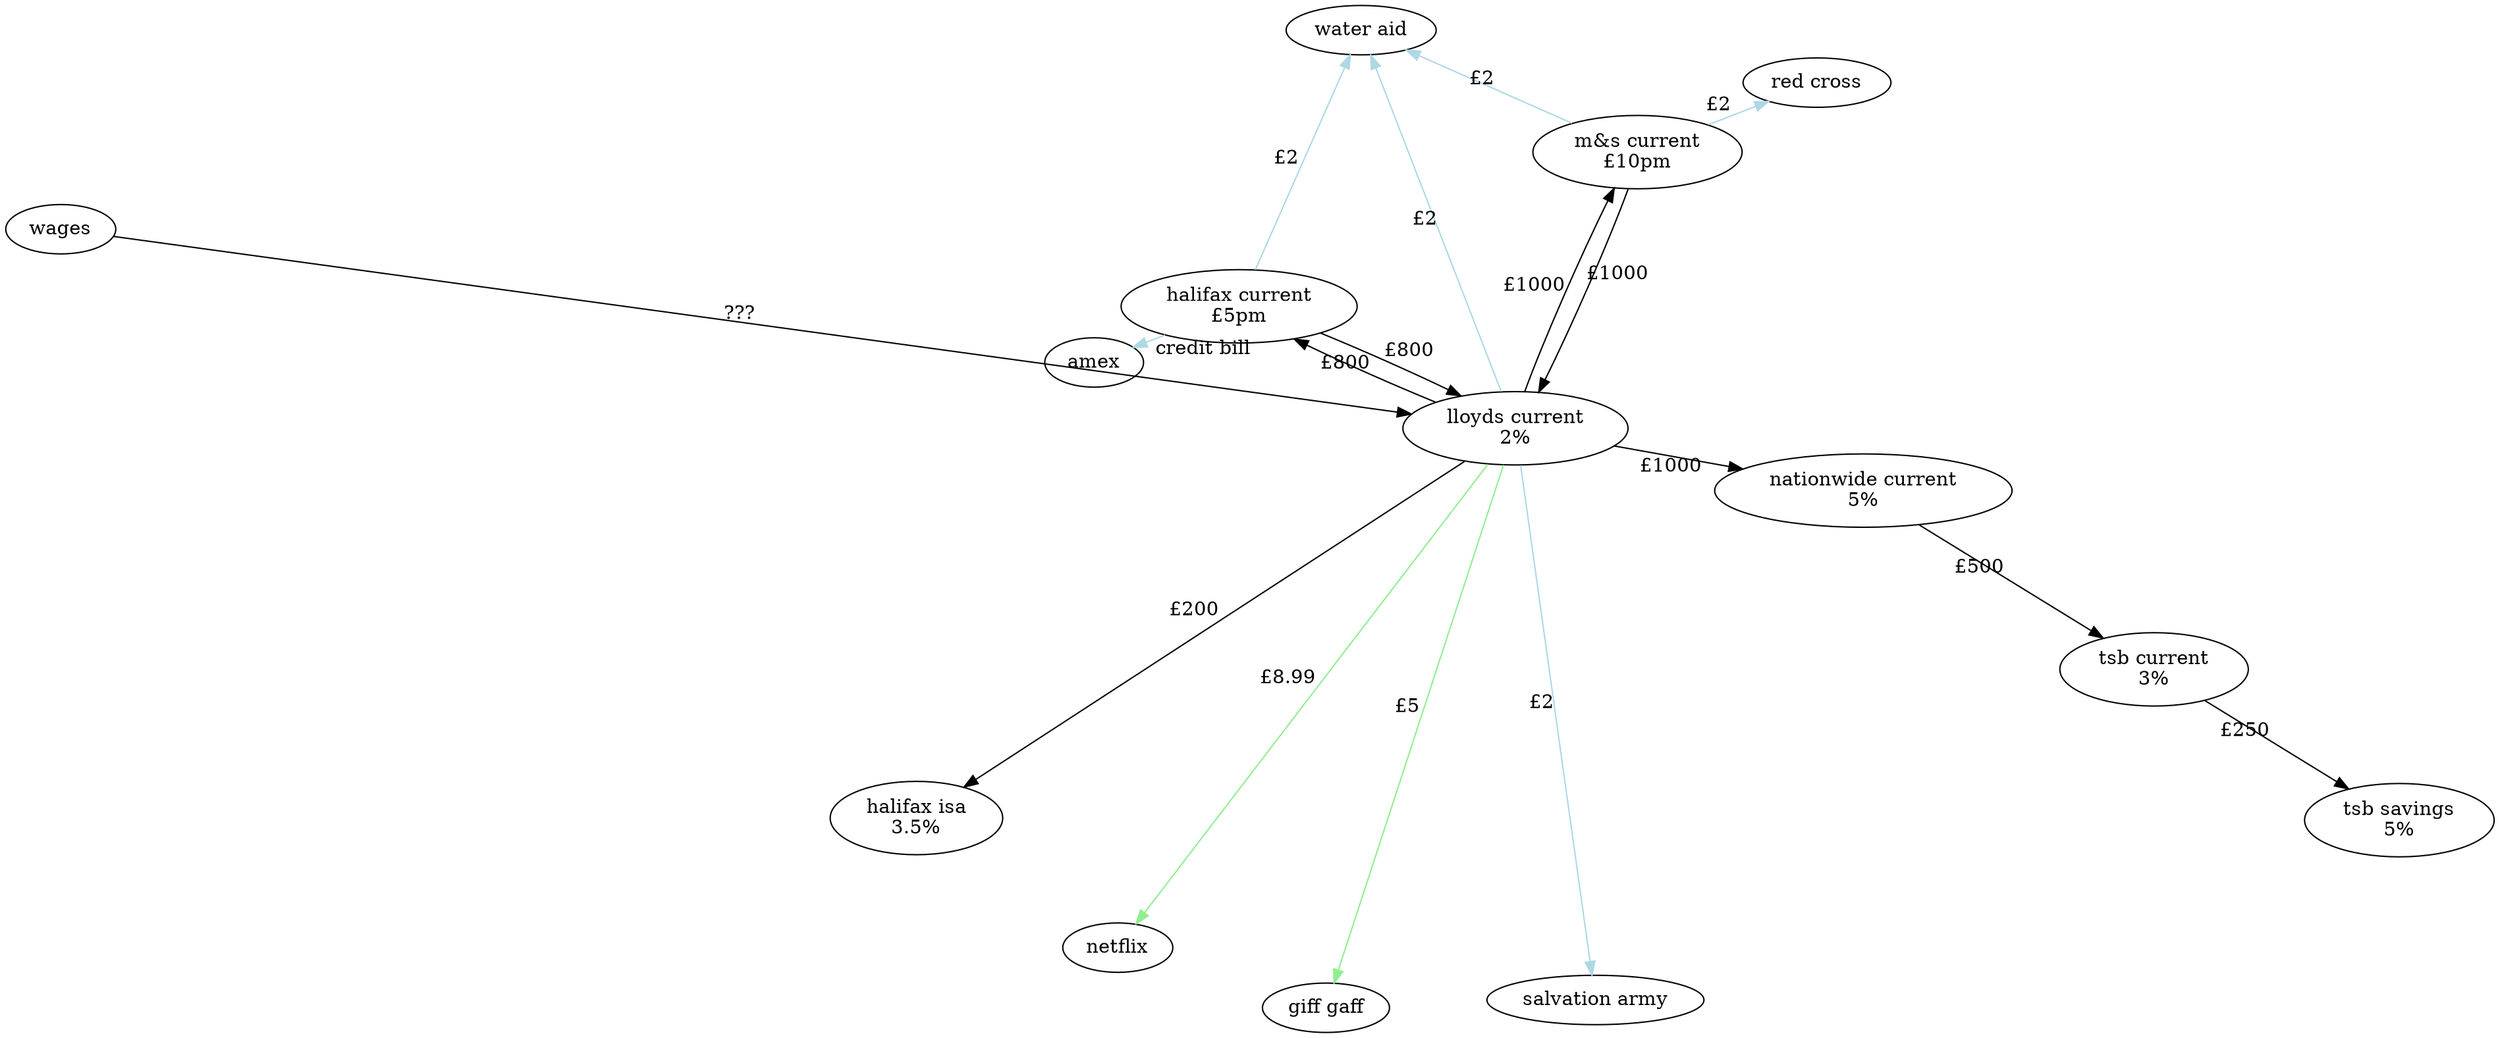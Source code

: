 digraph "bank-flow" {
  layout = circo

  wages [width="1"];
  lloydsCurrent [label="lloyds current\n2%"];
  tsbCurrent [label="tsb current\n3%"];
  tsbSavings [label="tsb savings\n5%"];
  halifaxCurrent [label="halifax current\n£5pm"];
  halifaxIsa [label="halifax isa\n3.5%"];
  netflix;
  giffGaff [label="giff gaff"];
  mAndS [label="m&s current\n£10pm"];
  salvationArmy [label="salvation army"];
  waterAid [label="water aid"];
  amex;
  redCross [label="red cross"];
  nationwideCurrent [label="nationwide current\n5%"];

  mAndS -> waterAid [color="lightblue", label="£2"];
  mAndS -> redCross [color="lightblue", label="£2"];
  wages -> lloydsCurrent [label="???"];
  lloydsCurrent -> netflix [color="lightgreen", label="£8.99"];
  lloydsCurrent -> giffGaff [color="lightgreen", label="£5"];
  lloydsCurrent -> salvationArmy [color="lightblue", label="£2"];
  lloydsCurrent -> waterAid [color="lightblue", label="£2"];
  lloydsCurrent -> halifaxCurrent [label="£800"];
  lloydsCurrent -> nationwideCurrent [label="£1000"];
  lloydsCurrent -> mAndS [label="£1000"];
  mAndS -> lloydsCurrent [label="£1000"];
  nationwideCurrent -> tsbCurrent [label="£500"];
  halifaxCurrent -> lloydsCurrent [label="£800"];
  lloydsCurrent -> halifaxIsa [label="£200"];
  tsbCurrent -> tsbSavings [label="£250"];
  halifaxCurrent -> waterAid [color="lightblue", label="£2"];
  halifaxCurrent -> amex [color="lightblue", label="credit bill"];
}
